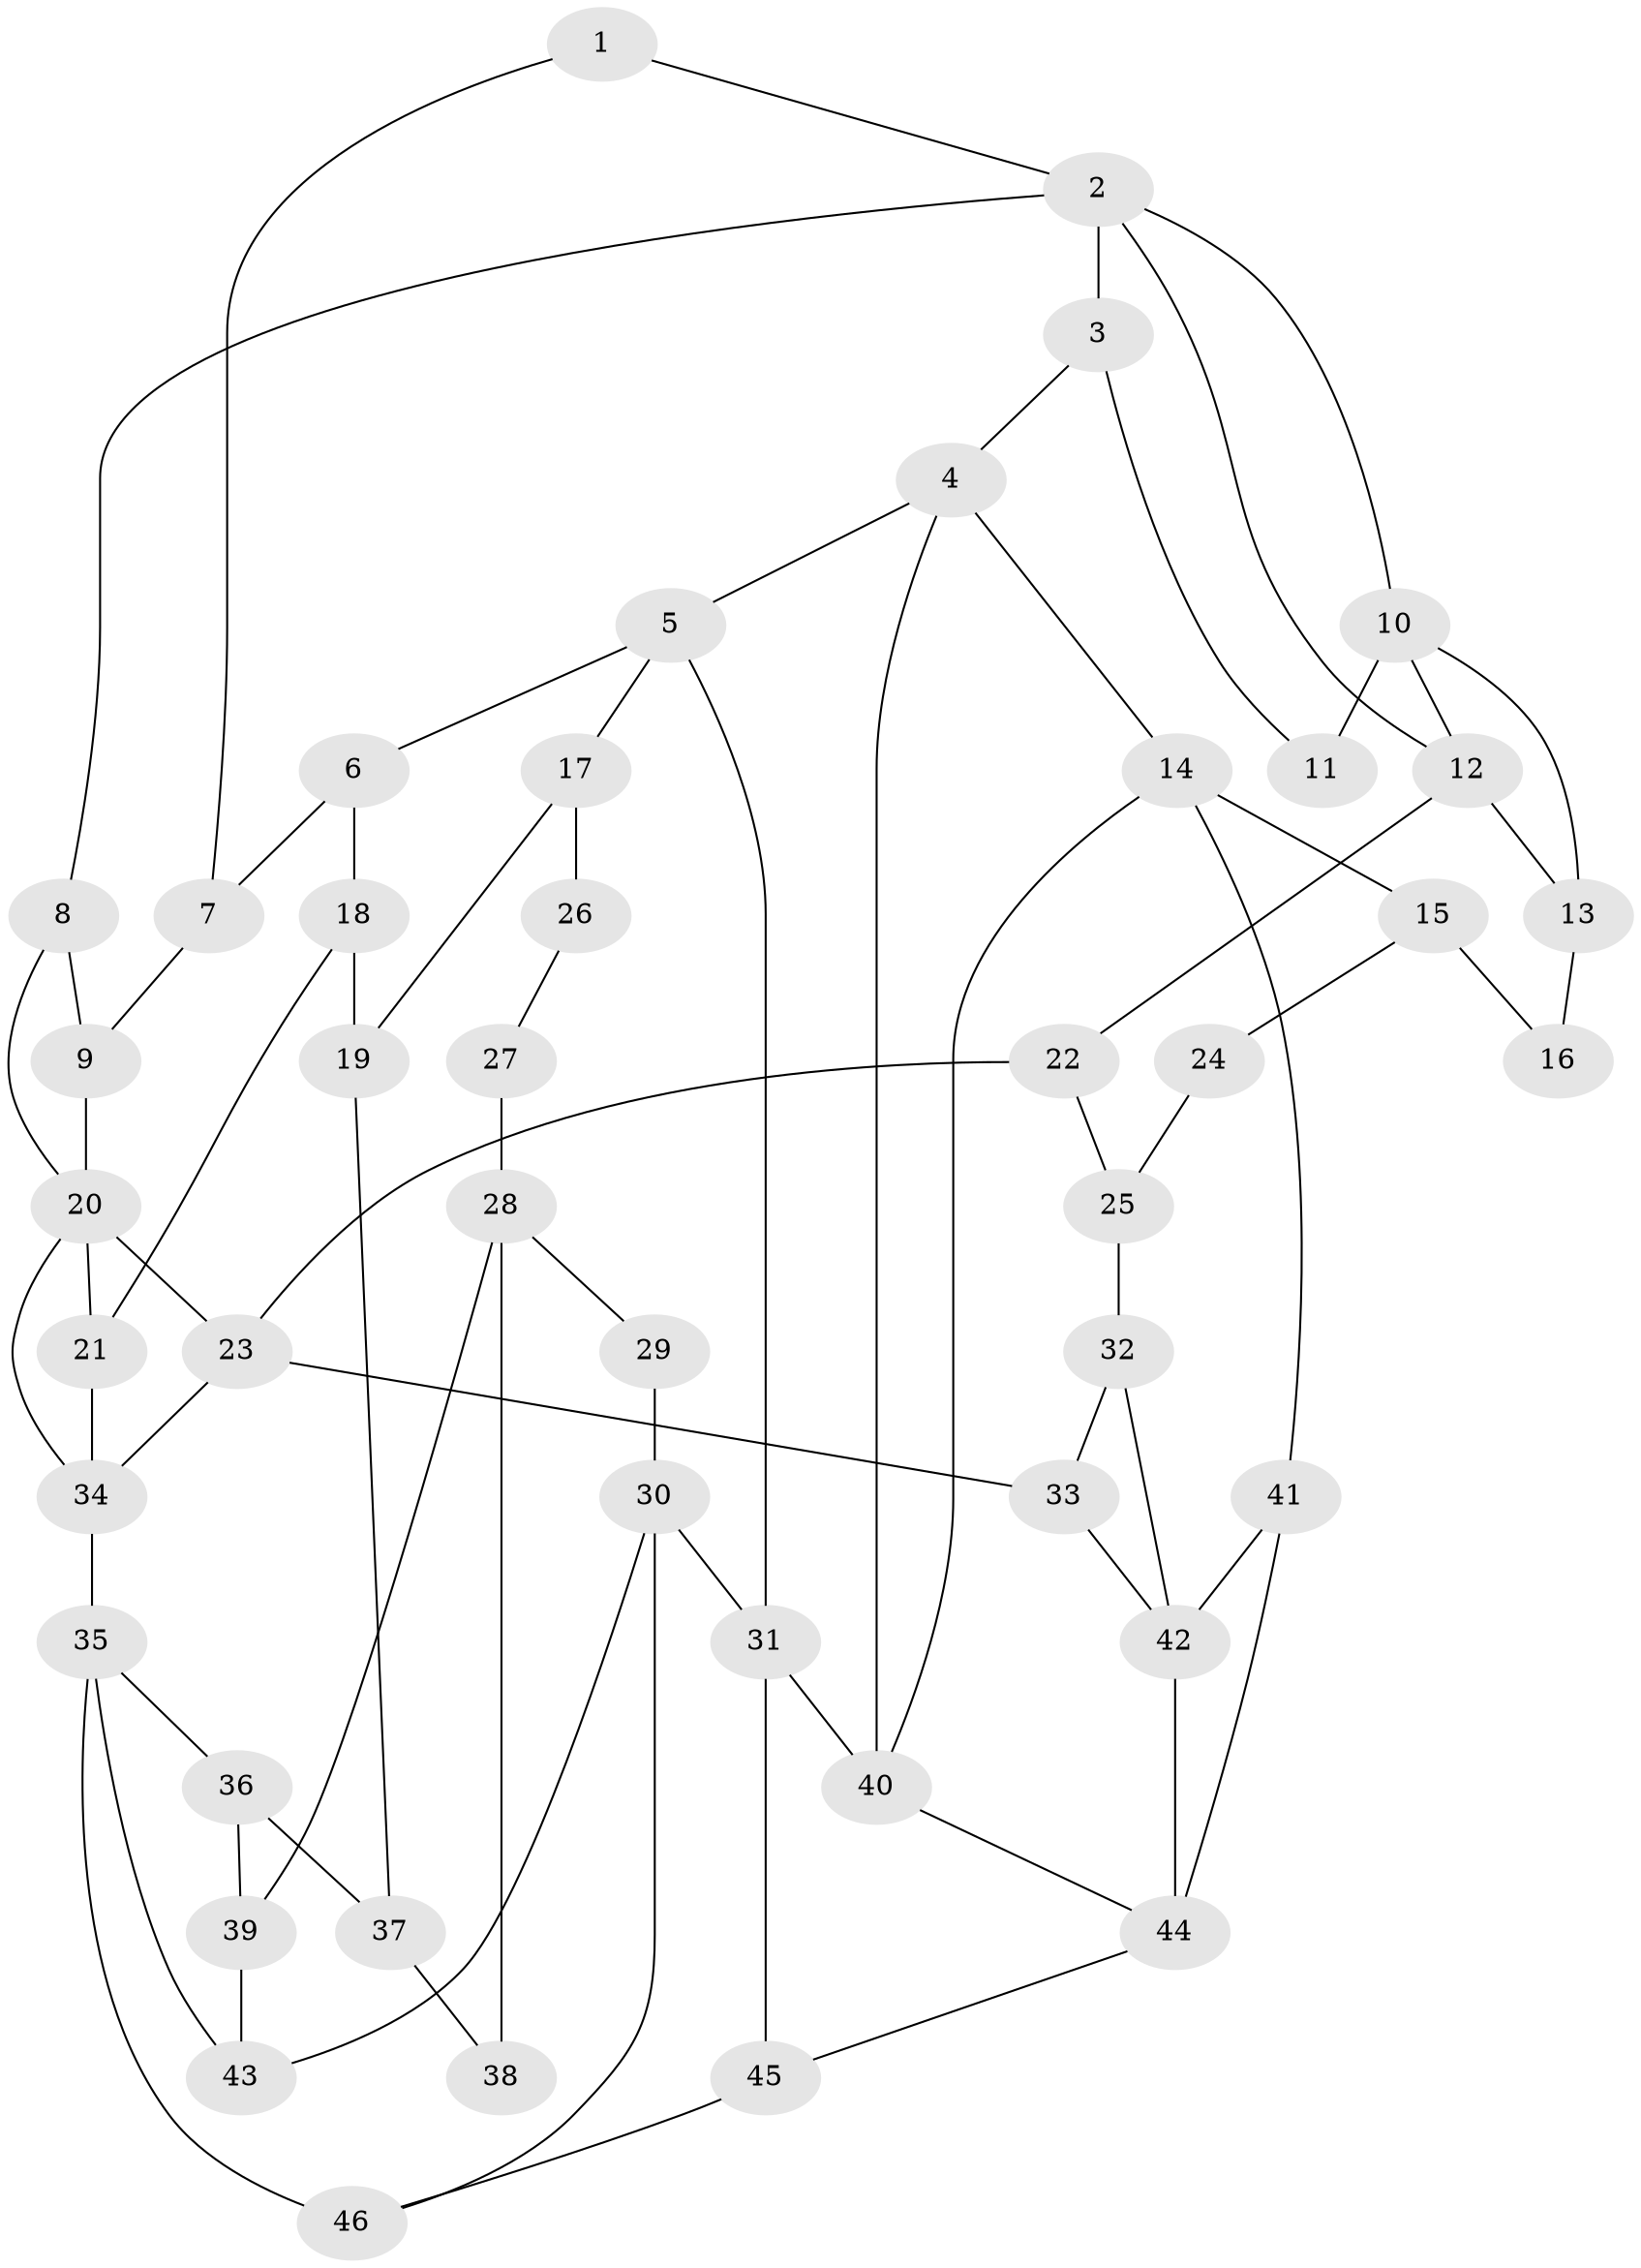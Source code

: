 // original degree distribution, {3: 0.021739130434782608, 4: 0.22826086956521738, 6: 0.20652173913043478, 5: 0.5434782608695652}
// Generated by graph-tools (version 1.1) at 2025/54/03/04/25 22:54:31]
// undirected, 46 vertices, 74 edges
graph export_dot {
  node [color=gray90,style=filled];
  1;
  2;
  3;
  4;
  5;
  6;
  7;
  8;
  9;
  10;
  11;
  12;
  13;
  14;
  15;
  16;
  17;
  18;
  19;
  20;
  21;
  22;
  23;
  24;
  25;
  26;
  27;
  28;
  29;
  30;
  31;
  32;
  33;
  34;
  35;
  36;
  37;
  38;
  39;
  40;
  41;
  42;
  43;
  44;
  45;
  46;
  1 -- 2 [weight=1.0];
  1 -- 7 [weight=1.0];
  2 -- 3 [weight=1.0];
  2 -- 8 [weight=1.0];
  2 -- 10 [weight=1.0];
  2 -- 12 [weight=1.0];
  3 -- 4 [weight=1.0];
  3 -- 11 [weight=1.0];
  4 -- 5 [weight=1.0];
  4 -- 14 [weight=1.0];
  4 -- 40 [weight=1.0];
  5 -- 6 [weight=1.0];
  5 -- 17 [weight=1.0];
  5 -- 31 [weight=1.0];
  6 -- 7 [weight=1.0];
  6 -- 18 [weight=1.0];
  7 -- 9 [weight=1.0];
  8 -- 9 [weight=1.0];
  8 -- 20 [weight=1.0];
  9 -- 20 [weight=1.0];
  10 -- 11 [weight=2.0];
  10 -- 12 [weight=1.0];
  10 -- 13 [weight=2.0];
  12 -- 13 [weight=1.0];
  12 -- 22 [weight=1.0];
  13 -- 16 [weight=2.0];
  14 -- 15 [weight=2.0];
  14 -- 40 [weight=1.0];
  14 -- 41 [weight=2.0];
  15 -- 16 [weight=2.0];
  15 -- 24 [weight=2.0];
  17 -- 19 [weight=1.0];
  17 -- 26 [weight=2.0];
  18 -- 19 [weight=1.0];
  18 -- 21 [weight=1.0];
  19 -- 37 [weight=1.0];
  20 -- 21 [weight=1.0];
  20 -- 23 [weight=2.0];
  20 -- 34 [weight=1.0];
  21 -- 34 [weight=1.0];
  22 -- 23 [weight=1.0];
  22 -- 25 [weight=1.0];
  23 -- 33 [weight=1.0];
  23 -- 34 [weight=1.0];
  24 -- 25 [weight=1.0];
  25 -- 32 [weight=1.0];
  26 -- 27 [weight=1.0];
  27 -- 28 [weight=2.0];
  28 -- 29 [weight=1.0];
  28 -- 38 [weight=2.0];
  28 -- 39 [weight=1.0];
  29 -- 30 [weight=2.0];
  30 -- 31 [weight=2.0];
  30 -- 43 [weight=1.0];
  30 -- 46 [weight=1.0];
  31 -- 40 [weight=2.0];
  31 -- 45 [weight=1.0];
  32 -- 33 [weight=1.0];
  32 -- 42 [weight=1.0];
  33 -- 42 [weight=1.0];
  34 -- 35 [weight=2.0];
  35 -- 36 [weight=1.0];
  35 -- 43 [weight=1.0];
  35 -- 46 [weight=2.0];
  36 -- 37 [weight=1.0];
  36 -- 39 [weight=1.0];
  37 -- 38 [weight=1.0];
  39 -- 43 [weight=1.0];
  40 -- 44 [weight=1.0];
  41 -- 42 [weight=2.0];
  41 -- 44 [weight=1.0];
  42 -- 44 [weight=2.0];
  44 -- 45 [weight=1.0];
  45 -- 46 [weight=1.0];
}
